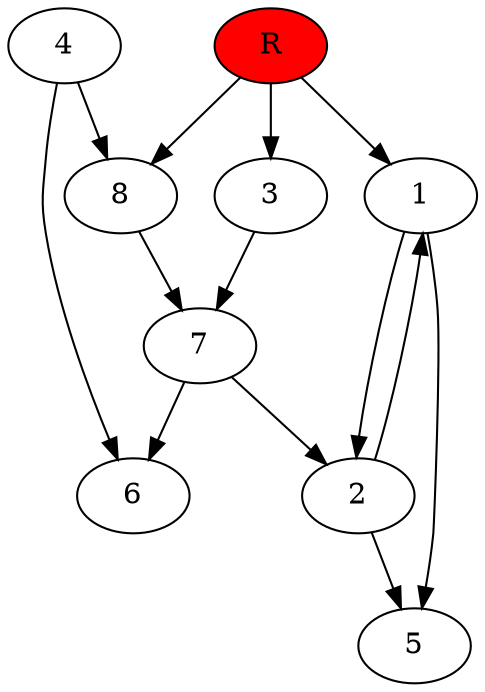 digraph prb78827 {
	1
	2
	3
	4
	5
	6
	7
	8
	R [fillcolor="#ff0000" style=filled]
	1 -> 2
	1 -> 5
	2 -> 1
	2 -> 5
	3 -> 7
	4 -> 6
	4 -> 8
	7 -> 2
	7 -> 6
	8 -> 7
	R -> 1
	R -> 3
	R -> 8
}
